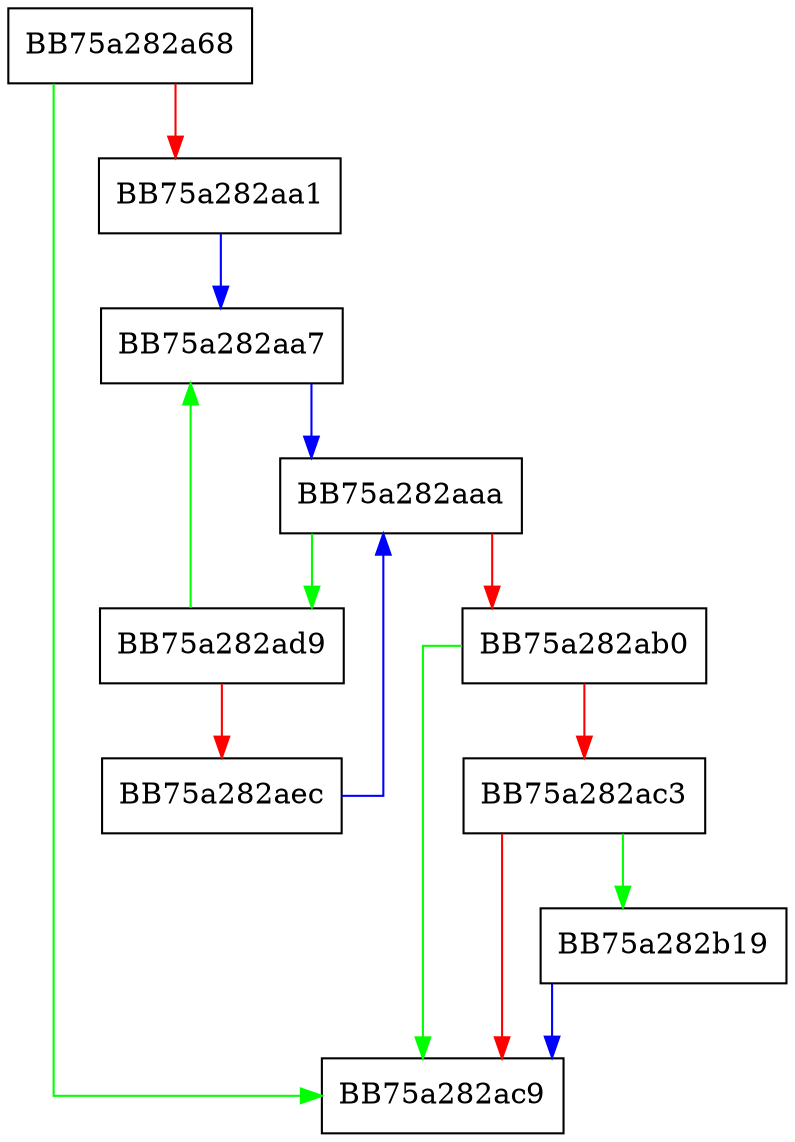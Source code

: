 digraph CollectGarbage {
  node [shape="box"];
  graph [splines=ortho];
  BB75a282a68 -> BB75a282ac9 [color="green"];
  BB75a282a68 -> BB75a282aa1 [color="red"];
  BB75a282aa1 -> BB75a282aa7 [color="blue"];
  BB75a282aa7 -> BB75a282aaa [color="blue"];
  BB75a282aaa -> BB75a282ad9 [color="green"];
  BB75a282aaa -> BB75a282ab0 [color="red"];
  BB75a282ab0 -> BB75a282ac9 [color="green"];
  BB75a282ab0 -> BB75a282ac3 [color="red"];
  BB75a282ac3 -> BB75a282b19 [color="green"];
  BB75a282ac3 -> BB75a282ac9 [color="red"];
  BB75a282ad9 -> BB75a282aa7 [color="green"];
  BB75a282ad9 -> BB75a282aec [color="red"];
  BB75a282aec -> BB75a282aaa [color="blue"];
  BB75a282b19 -> BB75a282ac9 [color="blue"];
}